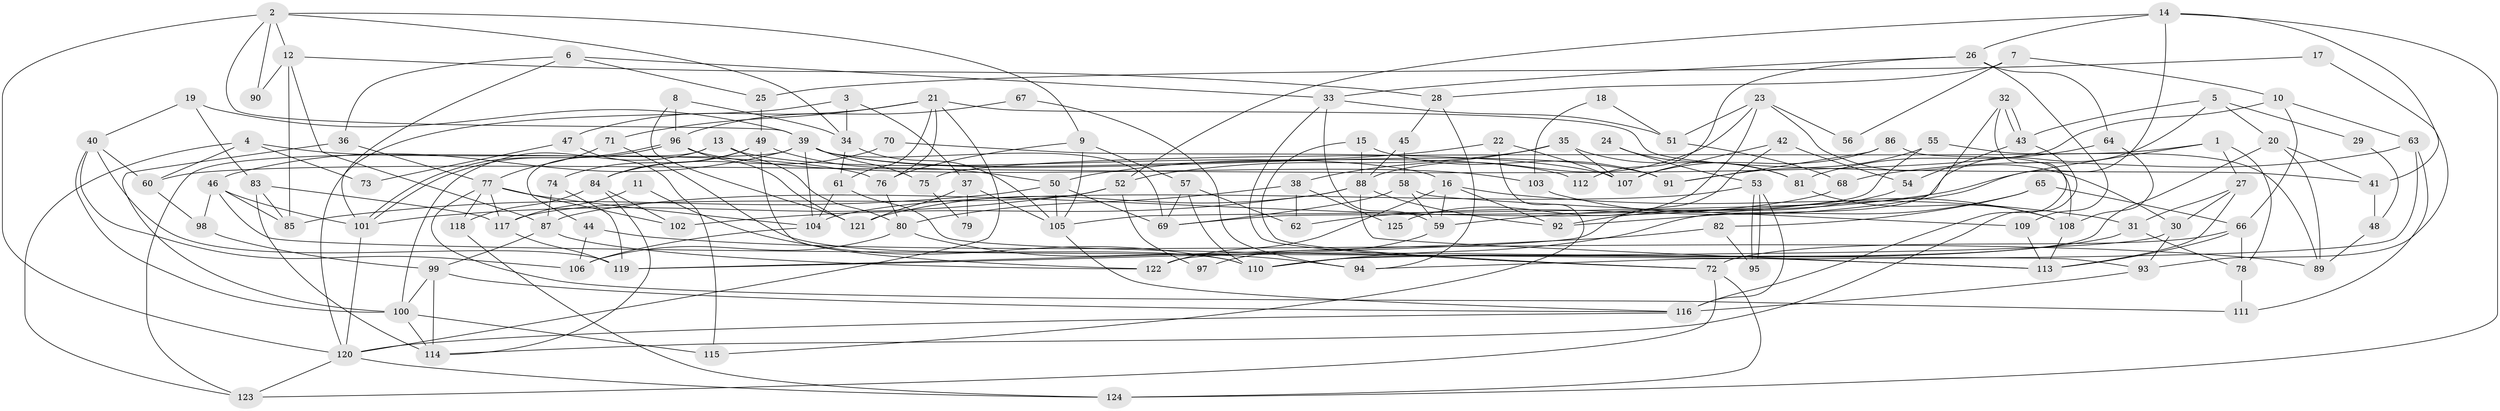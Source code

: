 // Generated by graph-tools (version 1.1) at 2025/14/03/09/25 04:14:53]
// undirected, 125 vertices, 250 edges
graph export_dot {
graph [start="1"]
  node [color=gray90,style=filled];
  1;
  2;
  3;
  4;
  5;
  6;
  7;
  8;
  9;
  10;
  11;
  12;
  13;
  14;
  15;
  16;
  17;
  18;
  19;
  20;
  21;
  22;
  23;
  24;
  25;
  26;
  27;
  28;
  29;
  30;
  31;
  32;
  33;
  34;
  35;
  36;
  37;
  38;
  39;
  40;
  41;
  42;
  43;
  44;
  45;
  46;
  47;
  48;
  49;
  50;
  51;
  52;
  53;
  54;
  55;
  56;
  57;
  58;
  59;
  60;
  61;
  62;
  63;
  64;
  65;
  66;
  67;
  68;
  69;
  70;
  71;
  72;
  73;
  74;
  75;
  76;
  77;
  78;
  79;
  80;
  81;
  82;
  83;
  84;
  85;
  86;
  87;
  88;
  89;
  90;
  91;
  92;
  93;
  94;
  95;
  96;
  97;
  98;
  99;
  100;
  101;
  102;
  103;
  104;
  105;
  106;
  107;
  108;
  109;
  110;
  111;
  112;
  113;
  114;
  115;
  116;
  117;
  118;
  119;
  120;
  121;
  122;
  123;
  124;
  125;
  1 -- 27;
  1 -- 78;
  1 -- 62;
  1 -- 75;
  2 -- 34;
  2 -- 9;
  2 -- 12;
  2 -- 39;
  2 -- 90;
  2 -- 120;
  3 -- 120;
  3 -- 34;
  3 -- 37;
  4 -- 60;
  4 -- 123;
  4 -- 73;
  4 -- 76;
  5 -- 105;
  5 -- 43;
  5 -- 20;
  5 -- 29;
  6 -- 33;
  6 -- 101;
  6 -- 25;
  6 -- 36;
  7 -- 10;
  7 -- 28;
  7 -- 56;
  8 -- 121;
  8 -- 34;
  8 -- 96;
  9 -- 57;
  9 -- 105;
  9 -- 76;
  10 -- 60;
  10 -- 66;
  10 -- 63;
  11 -- 110;
  11 -- 117;
  12 -- 87;
  12 -- 28;
  12 -- 85;
  12 -- 90;
  13 -- 80;
  13 -- 100;
  13 -- 16;
  13 -- 44;
  14 -- 41;
  14 -- 59;
  14 -- 26;
  14 -- 52;
  14 -- 124;
  15 -- 88;
  15 -- 72;
  15 -- 91;
  16 -- 31;
  16 -- 59;
  16 -- 92;
  16 -- 122;
  17 -- 93;
  17 -- 25;
  18 -- 51;
  18 -- 103;
  19 -- 39;
  19 -- 83;
  19 -- 40;
  20 -- 89;
  20 -- 41;
  20 -- 122;
  21 -- 61;
  21 -- 76;
  21 -- 41;
  21 -- 47;
  21 -- 71;
  21 -- 120;
  22 -- 50;
  22 -- 107;
  22 -- 115;
  23 -- 30;
  23 -- 88;
  23 -- 51;
  23 -- 56;
  23 -- 125;
  24 -- 81;
  24 -- 53;
  25 -- 49;
  26 -- 33;
  26 -- 64;
  26 -- 109;
  26 -- 112;
  27 -- 30;
  27 -- 113;
  27 -- 31;
  28 -- 45;
  28 -- 94;
  29 -- 48;
  30 -- 93;
  30 -- 110;
  31 -- 110;
  31 -- 78;
  32 -- 43;
  32 -- 43;
  32 -- 116;
  32 -- 110;
  33 -- 59;
  33 -- 51;
  33 -- 72;
  34 -- 61;
  34 -- 105;
  35 -- 52;
  35 -- 81;
  35 -- 38;
  35 -- 107;
  36 -- 100;
  36 -- 77;
  37 -- 105;
  37 -- 79;
  37 -- 121;
  38 -- 80;
  38 -- 62;
  38 -- 125;
  39 -- 123;
  39 -- 46;
  39 -- 69;
  39 -- 75;
  39 -- 91;
  39 -- 104;
  39 -- 112;
  40 -- 119;
  40 -- 60;
  40 -- 100;
  40 -- 106;
  41 -- 48;
  42 -- 54;
  42 -- 119;
  42 -- 107;
  43 -- 114;
  43 -- 54;
  44 -- 106;
  44 -- 89;
  45 -- 88;
  45 -- 58;
  46 -- 101;
  46 -- 85;
  46 -- 93;
  46 -- 98;
  47 -- 115;
  47 -- 73;
  48 -- 89;
  49 -- 122;
  49 -- 50;
  49 -- 74;
  49 -- 84;
  50 -- 85;
  50 -- 69;
  50 -- 105;
  51 -- 68;
  52 -- 101;
  52 -- 97;
  52 -- 117;
  53 -- 95;
  53 -- 95;
  53 -- 104;
  53 -- 116;
  54 -- 92;
  55 -- 69;
  55 -- 91;
  55 -- 89;
  57 -- 62;
  57 -- 110;
  57 -- 69;
  58 -- 69;
  58 -- 109;
  58 -- 59;
  59 -- 97;
  60 -- 98;
  61 -- 113;
  61 -- 104;
  63 -- 94;
  63 -- 68;
  63 -- 111;
  64 -- 108;
  64 -- 81;
  65 -- 66;
  65 -- 92;
  65 -- 82;
  66 -- 72;
  66 -- 78;
  66 -- 113;
  67 -- 94;
  67 -- 96;
  68 -- 87;
  70 -- 84;
  70 -- 107;
  71 -- 77;
  71 -- 110;
  72 -- 124;
  72 -- 123;
  74 -- 87;
  74 -- 119;
  75 -- 79;
  76 -- 80;
  77 -- 118;
  77 -- 102;
  77 -- 104;
  77 -- 111;
  77 -- 117;
  78 -- 111;
  80 -- 106;
  80 -- 94;
  81 -- 108;
  82 -- 119;
  82 -- 95;
  83 -- 117;
  83 -- 85;
  83 -- 114;
  84 -- 114;
  84 -- 102;
  84 -- 118;
  86 -- 107;
  86 -- 91;
  86 -- 108;
  87 -- 99;
  87 -- 122;
  88 -- 102;
  88 -- 121;
  88 -- 92;
  88 -- 113;
  93 -- 116;
  96 -- 101;
  96 -- 101;
  96 -- 103;
  96 -- 121;
  98 -- 99;
  99 -- 100;
  99 -- 116;
  99 -- 114;
  100 -- 114;
  100 -- 115;
  101 -- 120;
  103 -- 108;
  104 -- 106;
  105 -- 116;
  108 -- 113;
  109 -- 113;
  116 -- 120;
  117 -- 119;
  118 -- 124;
  120 -- 123;
  120 -- 124;
}
